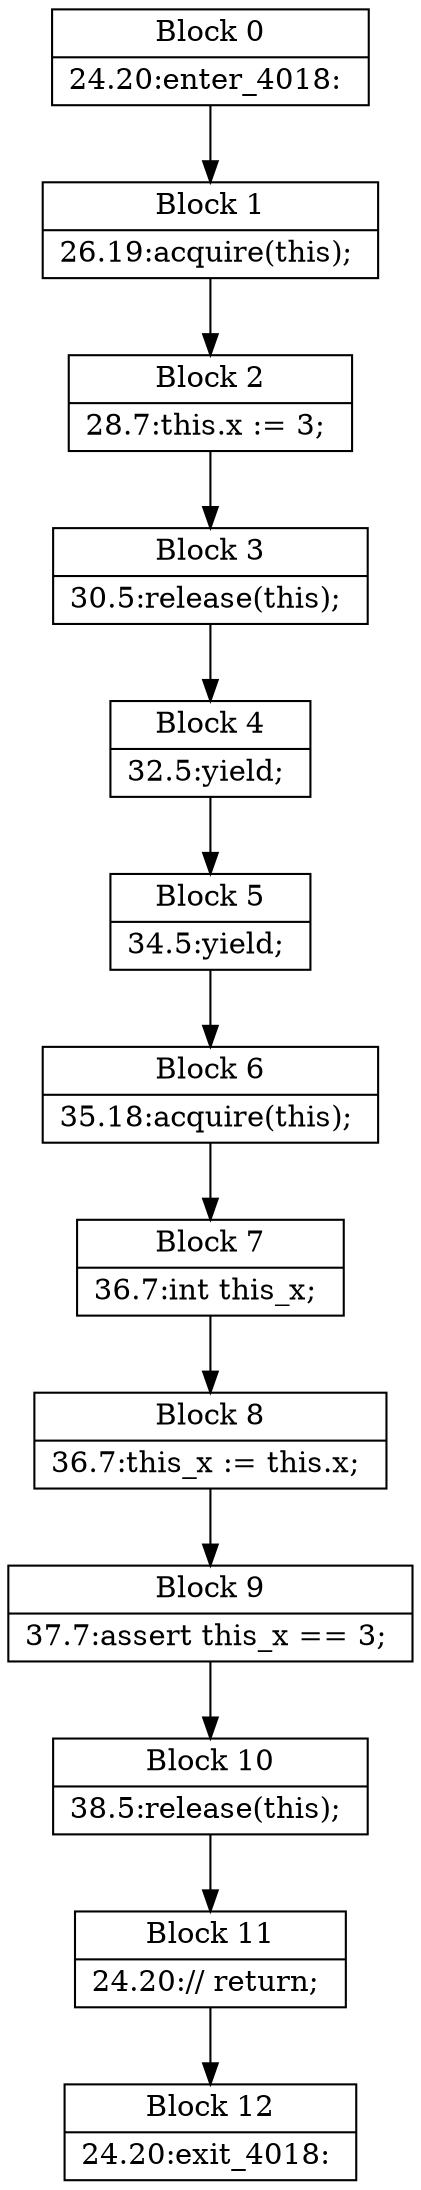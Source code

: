 digraph G {
   node [shape=record];
B0[label="{Block 0|24.20:enter_4018: \n}"];
B1[label="{Block 1|26.19:acquire(this); \n}"];
B2[label="{Block 2|28.7:this.x := 3; \n}"];
B3[label="{Block 3|30.5:release(this); \n}"];
B4[label="{Block 4|32.5:yield; \n}"];
B5[label="{Block 5|34.5:yield; \n}"];
B6[label="{Block 6|35.18:acquire(this); \n}"];
B7[label="{Block 7|36.7:int this_x; \n}"];
B8[label="{Block 8|36.7:this_x := this.x; \n}"];
B9[label="{Block 9|37.7:assert this_x == 3; \n}"];
B10[label="{Block 10|38.5:release(this); \n}"];
B11[label="{Block 11|24.20:// return; \n}"];
B12[label="{Block 12|24.20:exit_4018: \n}"];
B0 -> B1;
B1 -> B2;
B2 -> B3;
B3 -> B4;
B4 -> B5;
B5 -> B6;
B6 -> B7;
B7 -> B8;
B8 -> B9;
B9 -> B10;
B10 -> B11;
B11 -> B12;
}
